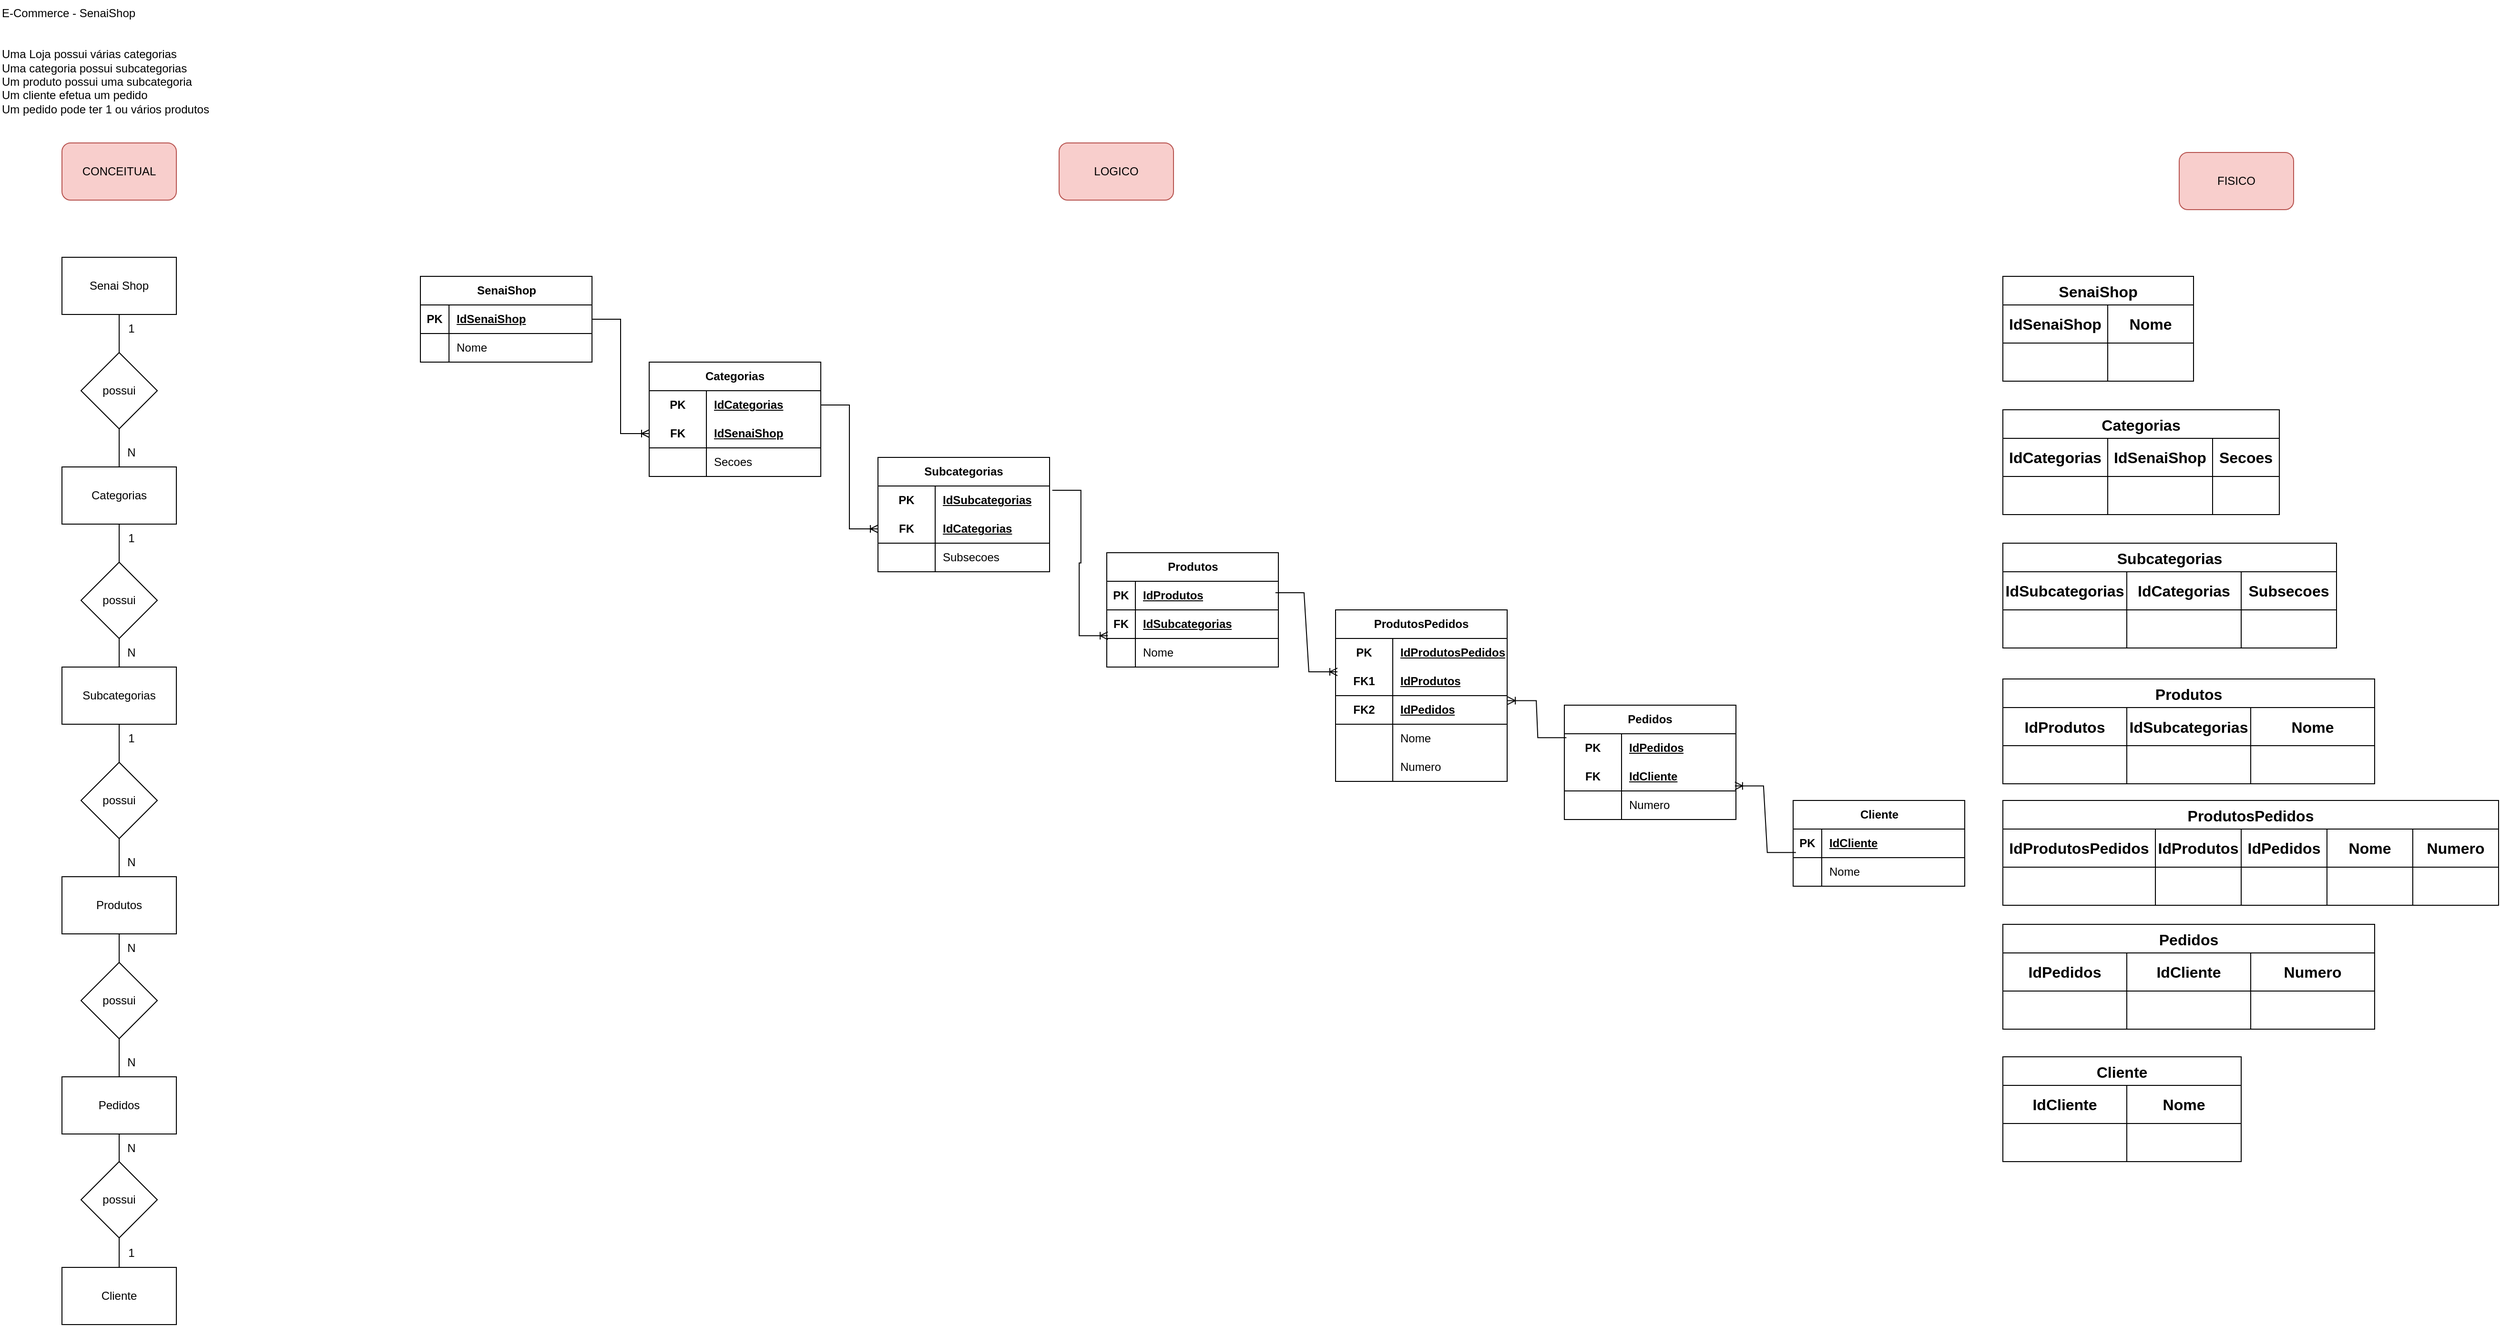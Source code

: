 <mxfile version="21.6.6" type="device">
  <diagram name="Página-1" id="VTCG7qT2dmFnGmBMgcL-">
    <mxGraphModel dx="2913" dy="1487" grid="1" gridSize="10" guides="1" tooltips="1" connect="1" arrows="1" fold="1" page="1" pageScale="1" pageWidth="827" pageHeight="1169" math="0" shadow="0">
      <root>
        <mxCell id="0" />
        <mxCell id="1" parent="0" />
        <mxCell id="jDjvd0wS-UU6e7tY1u6z-1" value="E-Commerce - SenaiShop&#xa;&#xa;&#xa;Uma Loja possui várias categorias&#xa;Uma categoria possui subcategorias&#xa;Um produto possui uma subcategoria&#xa;Um cliente efetua um pedido&#xa;Um pedido pode ter 1 ou vários produtos" style="text;whiteSpace=wrap;" parent="1" vertex="1">
          <mxGeometry x="289" width="250" height="140" as="geometry" />
        </mxCell>
        <mxCell id="jDjvd0wS-UU6e7tY1u6z-18" style="edgeStyle=orthogonalEdgeStyle;rounded=0;orthogonalLoop=1;jettySize=auto;html=1;entryX=0.5;entryY=0;entryDx=0;entryDy=0;endArrow=none;endFill=0;" parent="1" source="jDjvd0wS-UU6e7tY1u6z-2" target="jDjvd0wS-UU6e7tY1u6z-3" edge="1">
          <mxGeometry relative="1" as="geometry" />
        </mxCell>
        <mxCell id="jDjvd0wS-UU6e7tY1u6z-2" value="Senai Shop" style="rounded=0;whiteSpace=wrap;html=1;" parent="1" vertex="1">
          <mxGeometry x="354" y="270" width="120" height="60" as="geometry" />
        </mxCell>
        <mxCell id="jDjvd0wS-UU6e7tY1u6z-17" style="edgeStyle=orthogonalEdgeStyle;rounded=0;orthogonalLoop=1;jettySize=auto;html=1;entryX=0.5;entryY=0;entryDx=0;entryDy=0;endArrow=none;endFill=0;" parent="1" source="jDjvd0wS-UU6e7tY1u6z-3" target="jDjvd0wS-UU6e7tY1u6z-4" edge="1">
          <mxGeometry relative="1" as="geometry" />
        </mxCell>
        <mxCell id="jDjvd0wS-UU6e7tY1u6z-3" value="possui" style="rhombus;whiteSpace=wrap;html=1;" parent="1" vertex="1">
          <mxGeometry x="374" y="370" width="80" height="80" as="geometry" />
        </mxCell>
        <mxCell id="jDjvd0wS-UU6e7tY1u6z-16" style="edgeStyle=orthogonalEdgeStyle;rounded=0;orthogonalLoop=1;jettySize=auto;html=1;entryX=0.5;entryY=0;entryDx=0;entryDy=0;endArrow=none;endFill=0;" parent="1" source="jDjvd0wS-UU6e7tY1u6z-4" target="jDjvd0wS-UU6e7tY1u6z-5" edge="1">
          <mxGeometry relative="1" as="geometry" />
        </mxCell>
        <mxCell id="jDjvd0wS-UU6e7tY1u6z-4" value="Categorias" style="rounded=0;whiteSpace=wrap;html=1;" parent="1" vertex="1">
          <mxGeometry x="354" y="490" width="120" height="60" as="geometry" />
        </mxCell>
        <mxCell id="jDjvd0wS-UU6e7tY1u6z-15" style="edgeStyle=orthogonalEdgeStyle;rounded=0;orthogonalLoop=1;jettySize=auto;html=1;entryX=0.5;entryY=0;entryDx=0;entryDy=0;endArrow=none;endFill=0;" parent="1" source="jDjvd0wS-UU6e7tY1u6z-5" target="jDjvd0wS-UU6e7tY1u6z-6" edge="1">
          <mxGeometry relative="1" as="geometry" />
        </mxCell>
        <mxCell id="jDjvd0wS-UU6e7tY1u6z-5" value="possui" style="rhombus;whiteSpace=wrap;html=1;" parent="1" vertex="1">
          <mxGeometry x="374" y="590" width="80" height="80" as="geometry" />
        </mxCell>
        <mxCell id="jDjvd0wS-UU6e7tY1u6z-6" value="Subcategorias" style="rounded=0;whiteSpace=wrap;html=1;" parent="1" vertex="1">
          <mxGeometry x="354" y="700" width="120" height="60" as="geometry" />
        </mxCell>
        <mxCell id="jDjvd0wS-UU6e7tY1u6z-14" style="edgeStyle=orthogonalEdgeStyle;rounded=0;orthogonalLoop=1;jettySize=auto;html=1;entryX=0.5;entryY=1;entryDx=0;entryDy=0;endArrow=none;endFill=0;exitX=0.5;exitY=0;exitDx=0;exitDy=0;" parent="1" source="jDjvd0wS-UU6e7tY1u6z-7" target="jDjvd0wS-UU6e7tY1u6z-6" edge="1">
          <mxGeometry relative="1" as="geometry" />
        </mxCell>
        <mxCell id="jDjvd0wS-UU6e7tY1u6z-7" value="possui" style="rhombus;whiteSpace=wrap;html=1;" parent="1" vertex="1">
          <mxGeometry x="374" y="800" width="80" height="80" as="geometry" />
        </mxCell>
        <mxCell id="jDjvd0wS-UU6e7tY1u6z-13" style="edgeStyle=orthogonalEdgeStyle;rounded=0;orthogonalLoop=1;jettySize=auto;html=1;entryX=0.5;entryY=1;entryDx=0;entryDy=0;endArrow=none;endFill=0;" parent="1" source="jDjvd0wS-UU6e7tY1u6z-8" target="jDjvd0wS-UU6e7tY1u6z-7" edge="1">
          <mxGeometry relative="1" as="geometry" />
        </mxCell>
        <mxCell id="b1zNC6SxOzHcR_jnY-qI-3" value="" style="edgeStyle=orthogonalEdgeStyle;rounded=0;orthogonalLoop=1;jettySize=auto;html=1;endArrow=none;endFill=0;" parent="1" source="jDjvd0wS-UU6e7tY1u6z-8" target="jDjvd0wS-UU6e7tY1u6z-9" edge="1">
          <mxGeometry relative="1" as="geometry" />
        </mxCell>
        <mxCell id="jDjvd0wS-UU6e7tY1u6z-8" value="Produtos" style="rounded=0;whiteSpace=wrap;html=1;" parent="1" vertex="1">
          <mxGeometry x="354" y="920" width="120" height="60" as="geometry" />
        </mxCell>
        <mxCell id="b1zNC6SxOzHcR_jnY-qI-4" value="" style="edgeStyle=orthogonalEdgeStyle;rounded=0;orthogonalLoop=1;jettySize=auto;html=1;endArrow=none;endFill=0;" parent="1" source="jDjvd0wS-UU6e7tY1u6z-9" target="jDjvd0wS-UU6e7tY1u6z-10" edge="1">
          <mxGeometry relative="1" as="geometry" />
        </mxCell>
        <mxCell id="jDjvd0wS-UU6e7tY1u6z-9" value="possui" style="rhombus;whiteSpace=wrap;html=1;" parent="1" vertex="1">
          <mxGeometry x="374" y="1010" width="80" height="80" as="geometry" />
        </mxCell>
        <mxCell id="b1zNC6SxOzHcR_jnY-qI-10" value="" style="edgeStyle=orthogonalEdgeStyle;rounded=0;orthogonalLoop=1;jettySize=auto;html=1;endArrow=none;endFill=0;" parent="1" source="jDjvd0wS-UU6e7tY1u6z-10" target="b1zNC6SxOzHcR_jnY-qI-7" edge="1">
          <mxGeometry relative="1" as="geometry" />
        </mxCell>
        <mxCell id="jDjvd0wS-UU6e7tY1u6z-10" value="Pedidos" style="rounded=0;whiteSpace=wrap;html=1;" parent="1" vertex="1">
          <mxGeometry x="354" y="1130" width="120" height="60" as="geometry" />
        </mxCell>
        <mxCell id="jDjvd0wS-UU6e7tY1u6z-19" value="1" style="text;html=1;strokeColor=none;fillColor=none;align=center;verticalAlign=middle;whiteSpace=wrap;rounded=0;" parent="1" vertex="1">
          <mxGeometry x="414" y="330" width="26" height="30" as="geometry" />
        </mxCell>
        <mxCell id="jDjvd0wS-UU6e7tY1u6z-20" value="N" style="text;html=1;strokeColor=none;fillColor=none;align=center;verticalAlign=middle;whiteSpace=wrap;rounded=0;" parent="1" vertex="1">
          <mxGeometry x="414" y="460" width="26" height="30" as="geometry" />
        </mxCell>
        <mxCell id="jDjvd0wS-UU6e7tY1u6z-21" value="1" style="text;html=1;strokeColor=none;fillColor=none;align=center;verticalAlign=middle;whiteSpace=wrap;rounded=0;" parent="1" vertex="1">
          <mxGeometry x="414" y="550" width="26" height="30" as="geometry" />
        </mxCell>
        <mxCell id="jDjvd0wS-UU6e7tY1u6z-22" value="N" style="text;html=1;strokeColor=none;fillColor=none;align=center;verticalAlign=middle;whiteSpace=wrap;rounded=0;" parent="1" vertex="1">
          <mxGeometry x="414" y="670" width="26" height="30" as="geometry" />
        </mxCell>
        <mxCell id="jDjvd0wS-UU6e7tY1u6z-26" value="N" style="text;html=1;strokeColor=none;fillColor=none;align=center;verticalAlign=middle;whiteSpace=wrap;rounded=0;" parent="1" vertex="1">
          <mxGeometry x="414" y="890" width="26" height="30" as="geometry" />
        </mxCell>
        <mxCell id="b1zNC6SxOzHcR_jnY-qI-1" value="1" style="text;html=1;strokeColor=none;fillColor=none;align=center;verticalAlign=middle;whiteSpace=wrap;rounded=0;" parent="1" vertex="1">
          <mxGeometry x="414" y="760" width="26" height="30" as="geometry" />
        </mxCell>
        <mxCell id="b1zNC6SxOzHcR_jnY-qI-5" value="N" style="text;html=1;strokeColor=none;fillColor=none;align=center;verticalAlign=middle;whiteSpace=wrap;rounded=0;" parent="1" vertex="1">
          <mxGeometry x="414" y="980" width="26" height="30" as="geometry" />
        </mxCell>
        <mxCell id="b1zNC6SxOzHcR_jnY-qI-6" value="N" style="text;html=1;strokeColor=none;fillColor=none;align=center;verticalAlign=middle;whiteSpace=wrap;rounded=0;" parent="1" vertex="1">
          <mxGeometry x="414" y="1100" width="26" height="30" as="geometry" />
        </mxCell>
        <mxCell id="b1zNC6SxOzHcR_jnY-qI-11" value="" style="edgeStyle=orthogonalEdgeStyle;rounded=0;orthogonalLoop=1;jettySize=auto;html=1;endArrow=none;endFill=0;" parent="1" source="b1zNC6SxOzHcR_jnY-qI-7" target="b1zNC6SxOzHcR_jnY-qI-8" edge="1">
          <mxGeometry relative="1" as="geometry" />
        </mxCell>
        <mxCell id="b1zNC6SxOzHcR_jnY-qI-7" value="possui" style="rhombus;whiteSpace=wrap;html=1;" parent="1" vertex="1">
          <mxGeometry x="374" y="1219" width="80" height="80" as="geometry" />
        </mxCell>
        <mxCell id="b1zNC6SxOzHcR_jnY-qI-8" value="Cliente" style="rounded=0;whiteSpace=wrap;html=1;" parent="1" vertex="1">
          <mxGeometry x="354" y="1330" width="120" height="60" as="geometry" />
        </mxCell>
        <mxCell id="b1zNC6SxOzHcR_jnY-qI-12" value="N" style="text;html=1;strokeColor=none;fillColor=none;align=center;verticalAlign=middle;whiteSpace=wrap;rounded=0;" parent="1" vertex="1">
          <mxGeometry x="414" y="1190" width="26" height="30" as="geometry" />
        </mxCell>
        <mxCell id="b1zNC6SxOzHcR_jnY-qI-13" value="1" style="text;html=1;strokeColor=none;fillColor=none;align=center;verticalAlign=middle;whiteSpace=wrap;rounded=0;" parent="1" vertex="1">
          <mxGeometry x="414" y="1300" width="26" height="30" as="geometry" />
        </mxCell>
        <mxCell id="b1zNC6SxOzHcR_jnY-qI-14" value="CONCEITUAL" style="rounded=1;whiteSpace=wrap;html=1;fillColor=#f8cecc;strokeColor=#b85450;" parent="1" vertex="1">
          <mxGeometry x="354" y="150" width="120" height="60" as="geometry" />
        </mxCell>
        <mxCell id="b1zNC6SxOzHcR_jnY-qI-15" value="FISICO" style="rounded=1;whiteSpace=wrap;html=1;fillColor=#f8cecc;strokeColor=#b85450;" parent="1" vertex="1">
          <mxGeometry x="2575" y="160" width="120" height="60" as="geometry" />
        </mxCell>
        <mxCell id="b1zNC6SxOzHcR_jnY-qI-16" value="LOGICO" style="rounded=1;whiteSpace=wrap;html=1;fillColor=#f8cecc;strokeColor=#b85450;" parent="1" vertex="1">
          <mxGeometry x="1400" y="150" width="120" height="60" as="geometry" />
        </mxCell>
        <mxCell id="b1zNC6SxOzHcR_jnY-qI-17" value="SenaiShop" style="shape=table;startSize=30;container=1;collapsible=1;childLayout=tableLayout;fixedRows=1;rowLines=0;fontStyle=1;align=center;resizeLast=1;html=1;" parent="1" vertex="1">
          <mxGeometry x="730" y="290" width="180" height="90" as="geometry" />
        </mxCell>
        <mxCell id="b1zNC6SxOzHcR_jnY-qI-18" value="" style="shape=tableRow;horizontal=0;startSize=0;swimlaneHead=0;swimlaneBody=0;fillColor=none;collapsible=0;dropTarget=0;points=[[0,0.5],[1,0.5]];portConstraint=eastwest;top=0;left=0;right=0;bottom=1;" parent="b1zNC6SxOzHcR_jnY-qI-17" vertex="1">
          <mxGeometry y="30" width="180" height="30" as="geometry" />
        </mxCell>
        <mxCell id="b1zNC6SxOzHcR_jnY-qI-19" value="PK" style="shape=partialRectangle;connectable=0;fillColor=none;top=0;left=0;bottom=0;right=0;fontStyle=1;overflow=hidden;whiteSpace=wrap;html=1;" parent="b1zNC6SxOzHcR_jnY-qI-18" vertex="1">
          <mxGeometry width="30" height="30" as="geometry">
            <mxRectangle width="30" height="30" as="alternateBounds" />
          </mxGeometry>
        </mxCell>
        <mxCell id="b1zNC6SxOzHcR_jnY-qI-20" value="IdSenaiShop" style="shape=partialRectangle;connectable=0;fillColor=none;top=0;left=0;bottom=0;right=0;align=left;spacingLeft=6;fontStyle=5;overflow=hidden;whiteSpace=wrap;html=1;" parent="b1zNC6SxOzHcR_jnY-qI-18" vertex="1">
          <mxGeometry x="30" width="150" height="30" as="geometry">
            <mxRectangle width="150" height="30" as="alternateBounds" />
          </mxGeometry>
        </mxCell>
        <mxCell id="b1zNC6SxOzHcR_jnY-qI-21" value="" style="shape=tableRow;horizontal=0;startSize=0;swimlaneHead=0;swimlaneBody=0;fillColor=none;collapsible=0;dropTarget=0;points=[[0,0.5],[1,0.5]];portConstraint=eastwest;top=0;left=0;right=0;bottom=0;" parent="b1zNC6SxOzHcR_jnY-qI-17" vertex="1">
          <mxGeometry y="60" width="180" height="30" as="geometry" />
        </mxCell>
        <mxCell id="b1zNC6SxOzHcR_jnY-qI-22" value="" style="shape=partialRectangle;connectable=0;fillColor=none;top=0;left=0;bottom=0;right=0;editable=1;overflow=hidden;whiteSpace=wrap;html=1;" parent="b1zNC6SxOzHcR_jnY-qI-21" vertex="1">
          <mxGeometry width="30" height="30" as="geometry">
            <mxRectangle width="30" height="30" as="alternateBounds" />
          </mxGeometry>
        </mxCell>
        <mxCell id="b1zNC6SxOzHcR_jnY-qI-23" value="Nome" style="shape=partialRectangle;connectable=0;fillColor=none;top=0;left=0;bottom=0;right=0;align=left;spacingLeft=6;overflow=hidden;whiteSpace=wrap;html=1;" parent="b1zNC6SxOzHcR_jnY-qI-21" vertex="1">
          <mxGeometry x="30" width="150" height="30" as="geometry">
            <mxRectangle width="150" height="30" as="alternateBounds" />
          </mxGeometry>
        </mxCell>
        <mxCell id="b1zNC6SxOzHcR_jnY-qI-72" value="Categorias" style="shape=table;startSize=30;container=1;collapsible=1;childLayout=tableLayout;fixedRows=1;rowLines=0;fontStyle=1;align=center;resizeLast=1;html=1;whiteSpace=wrap;" parent="1" vertex="1">
          <mxGeometry x="970" y="380" width="180" height="120" as="geometry" />
        </mxCell>
        <mxCell id="b1zNC6SxOzHcR_jnY-qI-73" value="" style="shape=tableRow;horizontal=0;startSize=0;swimlaneHead=0;swimlaneBody=0;fillColor=none;collapsible=0;dropTarget=0;points=[[0,0.5],[1,0.5]];portConstraint=eastwest;top=0;left=0;right=0;bottom=0;html=1;" parent="b1zNC6SxOzHcR_jnY-qI-72" vertex="1">
          <mxGeometry y="30" width="180" height="30" as="geometry" />
        </mxCell>
        <mxCell id="b1zNC6SxOzHcR_jnY-qI-74" value="PK" style="shape=partialRectangle;connectable=0;fillColor=none;top=0;left=0;bottom=0;right=0;fontStyle=1;overflow=hidden;html=1;whiteSpace=wrap;" parent="b1zNC6SxOzHcR_jnY-qI-73" vertex="1">
          <mxGeometry width="60" height="30" as="geometry">
            <mxRectangle width="60" height="30" as="alternateBounds" />
          </mxGeometry>
        </mxCell>
        <mxCell id="b1zNC6SxOzHcR_jnY-qI-75" value="IdCategorias" style="shape=partialRectangle;connectable=0;fillColor=none;top=0;left=0;bottom=0;right=0;align=left;spacingLeft=6;fontStyle=5;overflow=hidden;html=1;whiteSpace=wrap;" parent="b1zNC6SxOzHcR_jnY-qI-73" vertex="1">
          <mxGeometry x="60" width="120" height="30" as="geometry">
            <mxRectangle width="120" height="30" as="alternateBounds" />
          </mxGeometry>
        </mxCell>
        <mxCell id="b1zNC6SxOzHcR_jnY-qI-76" value="" style="shape=tableRow;horizontal=0;startSize=0;swimlaneHead=0;swimlaneBody=0;fillColor=none;collapsible=0;dropTarget=0;points=[[0,0.5],[1,0.5]];portConstraint=eastwest;top=0;left=0;right=0;bottom=1;html=1;" parent="b1zNC6SxOzHcR_jnY-qI-72" vertex="1">
          <mxGeometry y="60" width="180" height="30" as="geometry" />
        </mxCell>
        <mxCell id="b1zNC6SxOzHcR_jnY-qI-77" value="FK" style="shape=partialRectangle;connectable=0;fillColor=none;top=0;left=0;bottom=0;right=0;fontStyle=1;overflow=hidden;html=1;whiteSpace=wrap;" parent="b1zNC6SxOzHcR_jnY-qI-76" vertex="1">
          <mxGeometry width="60" height="30" as="geometry">
            <mxRectangle width="60" height="30" as="alternateBounds" />
          </mxGeometry>
        </mxCell>
        <mxCell id="b1zNC6SxOzHcR_jnY-qI-78" value="IdSenaiShop" style="shape=partialRectangle;connectable=0;fillColor=none;top=0;left=0;bottom=0;right=0;align=left;spacingLeft=6;fontStyle=5;overflow=hidden;html=1;whiteSpace=wrap;" parent="b1zNC6SxOzHcR_jnY-qI-76" vertex="1">
          <mxGeometry x="60" width="120" height="30" as="geometry">
            <mxRectangle width="120" height="30" as="alternateBounds" />
          </mxGeometry>
        </mxCell>
        <mxCell id="b1zNC6SxOzHcR_jnY-qI-79" value="" style="shape=tableRow;horizontal=0;startSize=0;swimlaneHead=0;swimlaneBody=0;fillColor=none;collapsible=0;dropTarget=0;points=[[0,0.5],[1,0.5]];portConstraint=eastwest;top=0;left=0;right=0;bottom=0;html=1;" parent="b1zNC6SxOzHcR_jnY-qI-72" vertex="1">
          <mxGeometry y="90" width="180" height="30" as="geometry" />
        </mxCell>
        <mxCell id="b1zNC6SxOzHcR_jnY-qI-80" value="" style="shape=partialRectangle;connectable=0;fillColor=none;top=0;left=0;bottom=0;right=0;editable=1;overflow=hidden;html=1;whiteSpace=wrap;" parent="b1zNC6SxOzHcR_jnY-qI-79" vertex="1">
          <mxGeometry width="60" height="30" as="geometry">
            <mxRectangle width="60" height="30" as="alternateBounds" />
          </mxGeometry>
        </mxCell>
        <mxCell id="b1zNC6SxOzHcR_jnY-qI-81" value="Secoes" style="shape=partialRectangle;connectable=0;fillColor=none;top=0;left=0;bottom=0;right=0;align=left;spacingLeft=6;overflow=hidden;html=1;whiteSpace=wrap;" parent="b1zNC6SxOzHcR_jnY-qI-79" vertex="1">
          <mxGeometry x="60" width="120" height="30" as="geometry">
            <mxRectangle width="120" height="30" as="alternateBounds" />
          </mxGeometry>
        </mxCell>
        <mxCell id="b1zNC6SxOzHcR_jnY-qI-85" value="Subcategorias" style="shape=table;startSize=30;container=1;collapsible=1;childLayout=tableLayout;fixedRows=1;rowLines=0;fontStyle=1;align=center;resizeLast=1;html=1;whiteSpace=wrap;" parent="1" vertex="1">
          <mxGeometry x="1210" y="480" width="180" height="120" as="geometry" />
        </mxCell>
        <mxCell id="b1zNC6SxOzHcR_jnY-qI-86" value="" style="shape=tableRow;horizontal=0;startSize=0;swimlaneHead=0;swimlaneBody=0;fillColor=none;collapsible=0;dropTarget=0;points=[[0,0.5],[1,0.5]];portConstraint=eastwest;top=0;left=0;right=0;bottom=0;html=1;" parent="b1zNC6SxOzHcR_jnY-qI-85" vertex="1">
          <mxGeometry y="30" width="180" height="30" as="geometry" />
        </mxCell>
        <mxCell id="b1zNC6SxOzHcR_jnY-qI-87" value="PK" style="shape=partialRectangle;connectable=0;fillColor=none;top=0;left=0;bottom=0;right=0;fontStyle=1;overflow=hidden;html=1;whiteSpace=wrap;" parent="b1zNC6SxOzHcR_jnY-qI-86" vertex="1">
          <mxGeometry width="60" height="30" as="geometry">
            <mxRectangle width="60" height="30" as="alternateBounds" />
          </mxGeometry>
        </mxCell>
        <mxCell id="b1zNC6SxOzHcR_jnY-qI-88" value="IdSubcategorias" style="shape=partialRectangle;connectable=0;fillColor=none;top=0;left=0;bottom=0;right=0;align=left;spacingLeft=6;fontStyle=5;overflow=hidden;html=1;whiteSpace=wrap;" parent="b1zNC6SxOzHcR_jnY-qI-86" vertex="1">
          <mxGeometry x="60" width="120" height="30" as="geometry">
            <mxRectangle width="120" height="30" as="alternateBounds" />
          </mxGeometry>
        </mxCell>
        <mxCell id="b1zNC6SxOzHcR_jnY-qI-89" value="" style="shape=tableRow;horizontal=0;startSize=0;swimlaneHead=0;swimlaneBody=0;fillColor=none;collapsible=0;dropTarget=0;points=[[0,0.5],[1,0.5]];portConstraint=eastwest;top=0;left=0;right=0;bottom=1;html=1;" parent="b1zNC6SxOzHcR_jnY-qI-85" vertex="1">
          <mxGeometry y="60" width="180" height="30" as="geometry" />
        </mxCell>
        <mxCell id="b1zNC6SxOzHcR_jnY-qI-90" value="FK" style="shape=partialRectangle;connectable=0;fillColor=none;top=0;left=0;bottom=0;right=0;fontStyle=1;overflow=hidden;html=1;whiteSpace=wrap;" parent="b1zNC6SxOzHcR_jnY-qI-89" vertex="1">
          <mxGeometry width="60" height="30" as="geometry">
            <mxRectangle width="60" height="30" as="alternateBounds" />
          </mxGeometry>
        </mxCell>
        <mxCell id="b1zNC6SxOzHcR_jnY-qI-91" value="IdCategorias" style="shape=partialRectangle;connectable=0;fillColor=none;top=0;left=0;bottom=0;right=0;align=left;spacingLeft=6;fontStyle=5;overflow=hidden;html=1;whiteSpace=wrap;" parent="b1zNC6SxOzHcR_jnY-qI-89" vertex="1">
          <mxGeometry x="60" width="120" height="30" as="geometry">
            <mxRectangle width="120" height="30" as="alternateBounds" />
          </mxGeometry>
        </mxCell>
        <mxCell id="b1zNC6SxOzHcR_jnY-qI-92" value="" style="shape=tableRow;horizontal=0;startSize=0;swimlaneHead=0;swimlaneBody=0;fillColor=none;collapsible=0;dropTarget=0;points=[[0,0.5],[1,0.5]];portConstraint=eastwest;top=0;left=0;right=0;bottom=0;html=1;" parent="b1zNC6SxOzHcR_jnY-qI-85" vertex="1">
          <mxGeometry y="90" width="180" height="30" as="geometry" />
        </mxCell>
        <mxCell id="b1zNC6SxOzHcR_jnY-qI-93" value="" style="shape=partialRectangle;connectable=0;fillColor=none;top=0;left=0;bottom=0;right=0;editable=1;overflow=hidden;html=1;whiteSpace=wrap;" parent="b1zNC6SxOzHcR_jnY-qI-92" vertex="1">
          <mxGeometry width="60" height="30" as="geometry">
            <mxRectangle width="60" height="30" as="alternateBounds" />
          </mxGeometry>
        </mxCell>
        <mxCell id="b1zNC6SxOzHcR_jnY-qI-94" value="Subsecoes" style="shape=partialRectangle;connectable=0;fillColor=none;top=0;left=0;bottom=0;right=0;align=left;spacingLeft=6;overflow=hidden;html=1;whiteSpace=wrap;" parent="b1zNC6SxOzHcR_jnY-qI-92" vertex="1">
          <mxGeometry x="60" width="120" height="30" as="geometry">
            <mxRectangle width="120" height="30" as="alternateBounds" />
          </mxGeometry>
        </mxCell>
        <mxCell id="b1zNC6SxOzHcR_jnY-qI-134" value="" style="edgeStyle=entityRelationEdgeStyle;fontSize=12;html=1;endArrow=ERoneToMany;rounded=0;exitX=1;exitY=0.5;exitDx=0;exitDy=0;entryX=0;entryY=0.5;entryDx=0;entryDy=0;" parent="1" source="b1zNC6SxOzHcR_jnY-qI-18" target="b1zNC6SxOzHcR_jnY-qI-76" edge="1">
          <mxGeometry width="100" height="100" relative="1" as="geometry">
            <mxPoint x="850" y="590" as="sourcePoint" />
            <mxPoint x="950" y="490" as="targetPoint" />
          </mxGeometry>
        </mxCell>
        <mxCell id="b1zNC6SxOzHcR_jnY-qI-135" value="" style="edgeStyle=entityRelationEdgeStyle;fontSize=12;html=1;endArrow=ERoneToMany;rounded=0;exitX=1;exitY=0.5;exitDx=0;exitDy=0;entryX=0;entryY=0.5;entryDx=0;entryDy=0;" parent="1" source="b1zNC6SxOzHcR_jnY-qI-73" target="b1zNC6SxOzHcR_jnY-qI-89" edge="1">
          <mxGeometry width="100" height="100" relative="1" as="geometry">
            <mxPoint x="1190" y="620" as="sourcePoint" />
            <mxPoint x="1290" y="520" as="targetPoint" />
          </mxGeometry>
        </mxCell>
        <mxCell id="b1zNC6SxOzHcR_jnY-qI-138" value="" style="edgeStyle=entityRelationEdgeStyle;fontSize=12;html=1;endArrow=none;startArrow=ERoneToMany;rounded=0;exitX=0.994;exitY=0.823;exitDx=0;exitDy=0;entryX=0.016;entryY=0.822;entryDx=0;entryDy=0;exitPerimeter=0;endFill=0;entryPerimeter=0;" parent="1" source="SqtnwuiZVfrjU2EL_W-7-31" target="SqtnwuiZVfrjU2EL_W-7-62" edge="1">
          <mxGeometry width="100" height="100" relative="1" as="geometry">
            <mxPoint x="2108.74" y="818.88" as="sourcePoint" />
            <mxPoint x="2170" y="875" as="targetPoint" />
          </mxGeometry>
        </mxCell>
        <mxCell id="b1zNC6SxOzHcR_jnY-qI-139" value="SenaiShop" style="shape=table;startSize=30;container=1;collapsible=0;childLayout=tableLayout;strokeColor=default;fontSize=16;fontStyle=1" parent="1" vertex="1">
          <mxGeometry x="2390" y="290" width="200" height="110" as="geometry" />
        </mxCell>
        <mxCell id="b1zNC6SxOzHcR_jnY-qI-140" value="" style="shape=tableRow;horizontal=0;startSize=0;swimlaneHead=0;swimlaneBody=0;strokeColor=inherit;top=0;left=0;bottom=0;right=0;collapsible=0;dropTarget=0;fillColor=none;points=[[0,0.5],[1,0.5]];portConstraint=eastwest;fontSize=16;" parent="b1zNC6SxOzHcR_jnY-qI-139" vertex="1">
          <mxGeometry y="30" width="200" height="40" as="geometry" />
        </mxCell>
        <mxCell id="b1zNC6SxOzHcR_jnY-qI-141" value="&lt;b&gt;IdSenaiShop&lt;/b&gt;" style="shape=partialRectangle;html=1;whiteSpace=wrap;connectable=0;strokeColor=inherit;overflow=hidden;fillColor=none;top=0;left=0;bottom=0;right=0;pointerEvents=1;fontSize=16;" parent="b1zNC6SxOzHcR_jnY-qI-140" vertex="1">
          <mxGeometry width="110" height="40" as="geometry">
            <mxRectangle width="110" height="40" as="alternateBounds" />
          </mxGeometry>
        </mxCell>
        <mxCell id="b1zNC6SxOzHcR_jnY-qI-142" value="&lt;b&gt;Nome&lt;/b&gt;" style="shape=partialRectangle;html=1;whiteSpace=wrap;connectable=0;strokeColor=inherit;overflow=hidden;fillColor=none;top=0;left=0;bottom=0;right=0;pointerEvents=1;fontSize=16;" parent="b1zNC6SxOzHcR_jnY-qI-140" vertex="1">
          <mxGeometry x="110" width="90" height="40" as="geometry">
            <mxRectangle width="90" height="40" as="alternateBounds" />
          </mxGeometry>
        </mxCell>
        <mxCell id="b1zNC6SxOzHcR_jnY-qI-144" value="" style="shape=tableRow;horizontal=0;startSize=0;swimlaneHead=0;swimlaneBody=0;strokeColor=inherit;top=0;left=0;bottom=0;right=0;collapsible=0;dropTarget=0;fillColor=none;points=[[0,0.5],[1,0.5]];portConstraint=eastwest;fontSize=16;" parent="b1zNC6SxOzHcR_jnY-qI-139" vertex="1">
          <mxGeometry y="70" width="200" height="40" as="geometry" />
        </mxCell>
        <mxCell id="b1zNC6SxOzHcR_jnY-qI-145" value="" style="shape=partialRectangle;html=1;whiteSpace=wrap;connectable=0;strokeColor=inherit;overflow=hidden;fillColor=none;top=0;left=0;bottom=0;right=0;pointerEvents=1;fontSize=16;" parent="b1zNC6SxOzHcR_jnY-qI-144" vertex="1">
          <mxGeometry width="110" height="40" as="geometry">
            <mxRectangle width="110" height="40" as="alternateBounds" />
          </mxGeometry>
        </mxCell>
        <mxCell id="b1zNC6SxOzHcR_jnY-qI-146" value="" style="shape=partialRectangle;html=1;whiteSpace=wrap;connectable=0;strokeColor=inherit;overflow=hidden;fillColor=none;top=0;left=0;bottom=0;right=0;pointerEvents=1;fontSize=16;" parent="b1zNC6SxOzHcR_jnY-qI-144" vertex="1">
          <mxGeometry x="110" width="90" height="40" as="geometry">
            <mxRectangle width="90" height="40" as="alternateBounds" />
          </mxGeometry>
        </mxCell>
        <mxCell id="b1zNC6SxOzHcR_jnY-qI-152" value="Categorias" style="shape=table;startSize=30;container=1;collapsible=0;childLayout=tableLayout;strokeColor=default;fontSize=16;fontStyle=1" parent="1" vertex="1">
          <mxGeometry x="2390" y="430" width="290" height="110" as="geometry" />
        </mxCell>
        <mxCell id="b1zNC6SxOzHcR_jnY-qI-153" value="" style="shape=tableRow;horizontal=0;startSize=0;swimlaneHead=0;swimlaneBody=0;strokeColor=inherit;top=0;left=0;bottom=0;right=0;collapsible=0;dropTarget=0;fillColor=none;points=[[0,0.5],[1,0.5]];portConstraint=eastwest;fontSize=16;" parent="b1zNC6SxOzHcR_jnY-qI-152" vertex="1">
          <mxGeometry y="30" width="290" height="40" as="geometry" />
        </mxCell>
        <mxCell id="b1zNC6SxOzHcR_jnY-qI-154" value="&lt;b&gt;IdCategorias&lt;/b&gt;" style="shape=partialRectangle;html=1;whiteSpace=wrap;connectable=0;strokeColor=inherit;overflow=hidden;fillColor=none;top=0;left=0;bottom=0;right=0;pointerEvents=1;fontSize=16;" parent="b1zNC6SxOzHcR_jnY-qI-153" vertex="1">
          <mxGeometry width="110" height="40" as="geometry">
            <mxRectangle width="110" height="40" as="alternateBounds" />
          </mxGeometry>
        </mxCell>
        <mxCell id="b1zNC6SxOzHcR_jnY-qI-155" value="&lt;b&gt;IdSenaiShop&lt;/b&gt;" style="shape=partialRectangle;html=1;whiteSpace=wrap;connectable=0;strokeColor=inherit;overflow=hidden;fillColor=none;top=0;left=0;bottom=0;right=0;pointerEvents=1;fontSize=16;" parent="b1zNC6SxOzHcR_jnY-qI-153" vertex="1">
          <mxGeometry x="110" width="110" height="40" as="geometry">
            <mxRectangle width="110" height="40" as="alternateBounds" />
          </mxGeometry>
        </mxCell>
        <mxCell id="b1zNC6SxOzHcR_jnY-qI-156" value="&lt;b&gt;Secoes&lt;/b&gt;" style="shape=partialRectangle;html=1;whiteSpace=wrap;connectable=0;strokeColor=inherit;overflow=hidden;fillColor=none;top=0;left=0;bottom=0;right=0;pointerEvents=1;fontSize=16;" parent="b1zNC6SxOzHcR_jnY-qI-153" vertex="1">
          <mxGeometry x="220" width="70" height="40" as="geometry">
            <mxRectangle width="70" height="40" as="alternateBounds" />
          </mxGeometry>
        </mxCell>
        <mxCell id="b1zNC6SxOzHcR_jnY-qI-157" value="" style="shape=tableRow;horizontal=0;startSize=0;swimlaneHead=0;swimlaneBody=0;strokeColor=inherit;top=0;left=0;bottom=0;right=0;collapsible=0;dropTarget=0;fillColor=none;points=[[0,0.5],[1,0.5]];portConstraint=eastwest;fontSize=16;" parent="b1zNC6SxOzHcR_jnY-qI-152" vertex="1">
          <mxGeometry y="70" width="290" height="40" as="geometry" />
        </mxCell>
        <mxCell id="b1zNC6SxOzHcR_jnY-qI-158" value="" style="shape=partialRectangle;html=1;whiteSpace=wrap;connectable=0;strokeColor=inherit;overflow=hidden;fillColor=none;top=0;left=0;bottom=0;right=0;pointerEvents=1;fontSize=16;" parent="b1zNC6SxOzHcR_jnY-qI-157" vertex="1">
          <mxGeometry width="110" height="40" as="geometry">
            <mxRectangle width="110" height="40" as="alternateBounds" />
          </mxGeometry>
        </mxCell>
        <mxCell id="b1zNC6SxOzHcR_jnY-qI-159" value="" style="shape=partialRectangle;html=1;whiteSpace=wrap;connectable=0;strokeColor=inherit;overflow=hidden;fillColor=none;top=0;left=0;bottom=0;right=0;pointerEvents=1;fontSize=16;" parent="b1zNC6SxOzHcR_jnY-qI-157" vertex="1">
          <mxGeometry x="110" width="110" height="40" as="geometry">
            <mxRectangle width="110" height="40" as="alternateBounds" />
          </mxGeometry>
        </mxCell>
        <mxCell id="b1zNC6SxOzHcR_jnY-qI-160" value="" style="shape=partialRectangle;html=1;whiteSpace=wrap;connectable=0;strokeColor=inherit;overflow=hidden;fillColor=none;top=0;left=0;bottom=0;right=0;pointerEvents=1;fontSize=16;" parent="b1zNC6SxOzHcR_jnY-qI-157" vertex="1">
          <mxGeometry x="220" width="70" height="40" as="geometry">
            <mxRectangle width="70" height="40" as="alternateBounds" />
          </mxGeometry>
        </mxCell>
        <mxCell id="b1zNC6SxOzHcR_jnY-qI-165" value="Subcategorias" style="shape=table;startSize=30;container=1;collapsible=0;childLayout=tableLayout;strokeColor=default;fontSize=16;fontStyle=1" parent="1" vertex="1">
          <mxGeometry x="2390" y="570" width="350" height="110" as="geometry" />
        </mxCell>
        <mxCell id="b1zNC6SxOzHcR_jnY-qI-166" value="" style="shape=tableRow;horizontal=0;startSize=0;swimlaneHead=0;swimlaneBody=0;strokeColor=inherit;top=0;left=0;bottom=0;right=0;collapsible=0;dropTarget=0;fillColor=none;points=[[0,0.5],[1,0.5]];portConstraint=eastwest;fontSize=16;" parent="b1zNC6SxOzHcR_jnY-qI-165" vertex="1">
          <mxGeometry y="30" width="350" height="40" as="geometry" />
        </mxCell>
        <mxCell id="b1zNC6SxOzHcR_jnY-qI-167" value="&lt;b&gt;IdSubcategorias&lt;/b&gt;" style="shape=partialRectangle;html=1;whiteSpace=wrap;connectable=0;strokeColor=inherit;overflow=hidden;fillColor=none;top=0;left=0;bottom=0;right=0;pointerEvents=1;fontSize=16;" parent="b1zNC6SxOzHcR_jnY-qI-166" vertex="1">
          <mxGeometry width="130" height="40" as="geometry">
            <mxRectangle width="130" height="40" as="alternateBounds" />
          </mxGeometry>
        </mxCell>
        <mxCell id="b1zNC6SxOzHcR_jnY-qI-168" value="&lt;b&gt;IdCategorias&lt;/b&gt;" style="shape=partialRectangle;html=1;whiteSpace=wrap;connectable=0;strokeColor=inherit;overflow=hidden;fillColor=none;top=0;left=0;bottom=0;right=0;pointerEvents=1;fontSize=16;" parent="b1zNC6SxOzHcR_jnY-qI-166" vertex="1">
          <mxGeometry x="130" width="120" height="40" as="geometry">
            <mxRectangle width="120" height="40" as="alternateBounds" />
          </mxGeometry>
        </mxCell>
        <mxCell id="b1zNC6SxOzHcR_jnY-qI-169" value="&lt;b&gt;Subsecoes&lt;/b&gt;" style="shape=partialRectangle;html=1;whiteSpace=wrap;connectable=0;strokeColor=inherit;overflow=hidden;fillColor=none;top=0;left=0;bottom=0;right=0;pointerEvents=1;fontSize=16;" parent="b1zNC6SxOzHcR_jnY-qI-166" vertex="1">
          <mxGeometry x="250" width="100" height="40" as="geometry">
            <mxRectangle width="100" height="40" as="alternateBounds" />
          </mxGeometry>
        </mxCell>
        <mxCell id="b1zNC6SxOzHcR_jnY-qI-170" value="" style="shape=tableRow;horizontal=0;startSize=0;swimlaneHead=0;swimlaneBody=0;strokeColor=inherit;top=0;left=0;bottom=0;right=0;collapsible=0;dropTarget=0;fillColor=none;points=[[0,0.5],[1,0.5]];portConstraint=eastwest;fontSize=16;" parent="b1zNC6SxOzHcR_jnY-qI-165" vertex="1">
          <mxGeometry y="70" width="350" height="40" as="geometry" />
        </mxCell>
        <mxCell id="b1zNC6SxOzHcR_jnY-qI-171" value="" style="shape=partialRectangle;html=1;whiteSpace=wrap;connectable=0;strokeColor=inherit;overflow=hidden;fillColor=none;top=0;left=0;bottom=0;right=0;pointerEvents=1;fontSize=16;" parent="b1zNC6SxOzHcR_jnY-qI-170" vertex="1">
          <mxGeometry width="130" height="40" as="geometry">
            <mxRectangle width="130" height="40" as="alternateBounds" />
          </mxGeometry>
        </mxCell>
        <mxCell id="b1zNC6SxOzHcR_jnY-qI-172" value="" style="shape=partialRectangle;html=1;whiteSpace=wrap;connectable=0;strokeColor=inherit;overflow=hidden;fillColor=none;top=0;left=0;bottom=0;right=0;pointerEvents=1;fontSize=16;" parent="b1zNC6SxOzHcR_jnY-qI-170" vertex="1">
          <mxGeometry x="130" width="120" height="40" as="geometry">
            <mxRectangle width="120" height="40" as="alternateBounds" />
          </mxGeometry>
        </mxCell>
        <mxCell id="b1zNC6SxOzHcR_jnY-qI-173" value="" style="shape=partialRectangle;html=1;whiteSpace=wrap;connectable=0;strokeColor=inherit;overflow=hidden;fillColor=none;top=0;left=0;bottom=0;right=0;pointerEvents=1;fontSize=16;" parent="b1zNC6SxOzHcR_jnY-qI-170" vertex="1">
          <mxGeometry x="250" width="100" height="40" as="geometry">
            <mxRectangle width="100" height="40" as="alternateBounds" />
          </mxGeometry>
        </mxCell>
        <mxCell id="b1zNC6SxOzHcR_jnY-qI-174" value="Produtos" style="shape=table;startSize=30;container=1;collapsible=0;childLayout=tableLayout;strokeColor=default;fontSize=16;fontStyle=1" parent="1" vertex="1">
          <mxGeometry x="2390" y="712.5" width="390" height="110" as="geometry" />
        </mxCell>
        <mxCell id="b1zNC6SxOzHcR_jnY-qI-175" value="" style="shape=tableRow;horizontal=0;startSize=0;swimlaneHead=0;swimlaneBody=0;strokeColor=inherit;top=0;left=0;bottom=0;right=0;collapsible=0;dropTarget=0;fillColor=none;points=[[0,0.5],[1,0.5]];portConstraint=eastwest;fontSize=16;" parent="b1zNC6SxOzHcR_jnY-qI-174" vertex="1">
          <mxGeometry y="30" width="390" height="40" as="geometry" />
        </mxCell>
        <mxCell id="b1zNC6SxOzHcR_jnY-qI-176" value="&lt;b&gt;IdProdutos&lt;/b&gt;" style="shape=partialRectangle;html=1;whiteSpace=wrap;connectable=0;strokeColor=inherit;overflow=hidden;fillColor=none;top=0;left=0;bottom=0;right=0;pointerEvents=1;fontSize=16;" parent="b1zNC6SxOzHcR_jnY-qI-175" vertex="1">
          <mxGeometry width="130" height="40" as="geometry">
            <mxRectangle width="130" height="40" as="alternateBounds" />
          </mxGeometry>
        </mxCell>
        <mxCell id="SqtnwuiZVfrjU2EL_W-7-53" value="&lt;b&gt;IdSubcategorias&lt;/b&gt;" style="shape=partialRectangle;html=1;whiteSpace=wrap;connectable=0;strokeColor=inherit;overflow=hidden;fillColor=none;top=0;left=0;bottom=0;right=0;pointerEvents=1;fontSize=16;" vertex="1" parent="b1zNC6SxOzHcR_jnY-qI-175">
          <mxGeometry x="130" width="130" height="40" as="geometry">
            <mxRectangle width="130" height="40" as="alternateBounds" />
          </mxGeometry>
        </mxCell>
        <mxCell id="SqtnwuiZVfrjU2EL_W-7-55" value="&lt;b&gt;Nome&lt;/b&gt;" style="shape=partialRectangle;html=1;whiteSpace=wrap;connectable=0;strokeColor=inherit;overflow=hidden;fillColor=none;top=0;left=0;bottom=0;right=0;pointerEvents=1;fontSize=16;" vertex="1" parent="b1zNC6SxOzHcR_jnY-qI-175">
          <mxGeometry x="260" width="130" height="40" as="geometry">
            <mxRectangle width="130" height="40" as="alternateBounds" />
          </mxGeometry>
        </mxCell>
        <mxCell id="b1zNC6SxOzHcR_jnY-qI-179" value="" style="shape=tableRow;horizontal=0;startSize=0;swimlaneHead=0;swimlaneBody=0;strokeColor=inherit;top=0;left=0;bottom=0;right=0;collapsible=0;dropTarget=0;fillColor=none;points=[[0,0.5],[1,0.5]];portConstraint=eastwest;fontSize=16;" parent="b1zNC6SxOzHcR_jnY-qI-174" vertex="1">
          <mxGeometry y="70" width="390" height="40" as="geometry" />
        </mxCell>
        <mxCell id="b1zNC6SxOzHcR_jnY-qI-180" value="" style="shape=partialRectangle;html=1;whiteSpace=wrap;connectable=0;strokeColor=inherit;overflow=hidden;fillColor=none;top=0;left=0;bottom=0;right=0;pointerEvents=1;fontSize=16;" parent="b1zNC6SxOzHcR_jnY-qI-179" vertex="1">
          <mxGeometry width="130" height="40" as="geometry">
            <mxRectangle width="130" height="40" as="alternateBounds" />
          </mxGeometry>
        </mxCell>
        <mxCell id="SqtnwuiZVfrjU2EL_W-7-54" style="shape=partialRectangle;html=1;whiteSpace=wrap;connectable=0;strokeColor=inherit;overflow=hidden;fillColor=none;top=0;left=0;bottom=0;right=0;pointerEvents=1;fontSize=16;" vertex="1" parent="b1zNC6SxOzHcR_jnY-qI-179">
          <mxGeometry x="130" width="130" height="40" as="geometry">
            <mxRectangle width="130" height="40" as="alternateBounds" />
          </mxGeometry>
        </mxCell>
        <mxCell id="SqtnwuiZVfrjU2EL_W-7-56" style="shape=partialRectangle;html=1;whiteSpace=wrap;connectable=0;strokeColor=inherit;overflow=hidden;fillColor=none;top=0;left=0;bottom=0;right=0;pointerEvents=1;fontSize=16;" vertex="1" parent="b1zNC6SxOzHcR_jnY-qI-179">
          <mxGeometry x="260" width="130" height="40" as="geometry">
            <mxRectangle width="130" height="40" as="alternateBounds" />
          </mxGeometry>
        </mxCell>
        <mxCell id="b1zNC6SxOzHcR_jnY-qI-185" value="Pedidos" style="shape=table;startSize=30;container=1;collapsible=0;childLayout=tableLayout;strokeColor=default;fontSize=16;fontStyle=1" parent="1" vertex="1">
          <mxGeometry x="2390" y="970" width="390" height="110" as="geometry" />
        </mxCell>
        <mxCell id="b1zNC6SxOzHcR_jnY-qI-186" value="" style="shape=tableRow;horizontal=0;startSize=0;swimlaneHead=0;swimlaneBody=0;strokeColor=inherit;top=0;left=0;bottom=0;right=0;collapsible=0;dropTarget=0;fillColor=none;points=[[0,0.5],[1,0.5]];portConstraint=eastwest;fontSize=16;" parent="b1zNC6SxOzHcR_jnY-qI-185" vertex="1">
          <mxGeometry y="30" width="390" height="40" as="geometry" />
        </mxCell>
        <mxCell id="b1zNC6SxOzHcR_jnY-qI-187" value="&lt;b&gt;IdPedidos&lt;/b&gt;" style="shape=partialRectangle;html=1;whiteSpace=wrap;connectable=0;strokeColor=inherit;overflow=hidden;fillColor=none;top=0;left=0;bottom=0;right=0;pointerEvents=1;fontSize=16;" parent="b1zNC6SxOzHcR_jnY-qI-186" vertex="1">
          <mxGeometry width="130" height="40" as="geometry">
            <mxRectangle width="130" height="40" as="alternateBounds" />
          </mxGeometry>
        </mxCell>
        <mxCell id="SqtnwuiZVfrjU2EL_W-7-57" value="&lt;b&gt;IdCliente&lt;/b&gt;" style="shape=partialRectangle;html=1;whiteSpace=wrap;connectable=0;strokeColor=inherit;overflow=hidden;fillColor=none;top=0;left=0;bottom=0;right=0;pointerEvents=1;fontSize=16;" vertex="1" parent="b1zNC6SxOzHcR_jnY-qI-186">
          <mxGeometry x="130" width="130" height="40" as="geometry">
            <mxRectangle width="130" height="40" as="alternateBounds" />
          </mxGeometry>
        </mxCell>
        <mxCell id="SqtnwuiZVfrjU2EL_W-7-59" value="&lt;b&gt;Numero&lt;/b&gt;" style="shape=partialRectangle;html=1;whiteSpace=wrap;connectable=0;strokeColor=inherit;overflow=hidden;fillColor=none;top=0;left=0;bottom=0;right=0;pointerEvents=1;fontSize=16;" vertex="1" parent="b1zNC6SxOzHcR_jnY-qI-186">
          <mxGeometry x="260" width="130" height="40" as="geometry">
            <mxRectangle width="130" height="40" as="alternateBounds" />
          </mxGeometry>
        </mxCell>
        <mxCell id="b1zNC6SxOzHcR_jnY-qI-191" value="" style="shape=tableRow;horizontal=0;startSize=0;swimlaneHead=0;swimlaneBody=0;strokeColor=inherit;top=0;left=0;bottom=0;right=0;collapsible=0;dropTarget=0;fillColor=none;points=[[0,0.5],[1,0.5]];portConstraint=eastwest;fontSize=16;" parent="b1zNC6SxOzHcR_jnY-qI-185" vertex="1">
          <mxGeometry y="70" width="390" height="40" as="geometry" />
        </mxCell>
        <mxCell id="b1zNC6SxOzHcR_jnY-qI-192" value="" style="shape=partialRectangle;html=1;whiteSpace=wrap;connectable=0;strokeColor=inherit;overflow=hidden;fillColor=none;top=0;left=0;bottom=0;right=0;pointerEvents=1;fontSize=16;" parent="b1zNC6SxOzHcR_jnY-qI-191" vertex="1">
          <mxGeometry width="130" height="40" as="geometry">
            <mxRectangle width="130" height="40" as="alternateBounds" />
          </mxGeometry>
        </mxCell>
        <mxCell id="SqtnwuiZVfrjU2EL_W-7-58" style="shape=partialRectangle;html=1;whiteSpace=wrap;connectable=0;strokeColor=inherit;overflow=hidden;fillColor=none;top=0;left=0;bottom=0;right=0;pointerEvents=1;fontSize=16;" vertex="1" parent="b1zNC6SxOzHcR_jnY-qI-191">
          <mxGeometry x="130" width="130" height="40" as="geometry">
            <mxRectangle width="130" height="40" as="alternateBounds" />
          </mxGeometry>
        </mxCell>
        <mxCell id="SqtnwuiZVfrjU2EL_W-7-60" style="shape=partialRectangle;html=1;whiteSpace=wrap;connectable=0;strokeColor=inherit;overflow=hidden;fillColor=none;top=0;left=0;bottom=0;right=0;pointerEvents=1;fontSize=16;" vertex="1" parent="b1zNC6SxOzHcR_jnY-qI-191">
          <mxGeometry x="260" width="130" height="40" as="geometry">
            <mxRectangle width="130" height="40" as="alternateBounds" />
          </mxGeometry>
        </mxCell>
        <mxCell id="b1zNC6SxOzHcR_jnY-qI-196" value="Cliente" style="shape=table;startSize=30;container=1;collapsible=0;childLayout=tableLayout;strokeColor=default;fontSize=16;fontStyle=1" parent="1" vertex="1">
          <mxGeometry x="2390" y="1109" width="250" height="110" as="geometry" />
        </mxCell>
        <mxCell id="b1zNC6SxOzHcR_jnY-qI-197" value="" style="shape=tableRow;horizontal=0;startSize=0;swimlaneHead=0;swimlaneBody=0;strokeColor=inherit;top=0;left=0;bottom=0;right=0;collapsible=0;dropTarget=0;fillColor=none;points=[[0,0.5],[1,0.5]];portConstraint=eastwest;fontSize=16;" parent="b1zNC6SxOzHcR_jnY-qI-196" vertex="1">
          <mxGeometry y="30" width="250" height="40" as="geometry" />
        </mxCell>
        <mxCell id="b1zNC6SxOzHcR_jnY-qI-198" value="&lt;b&gt;IdCliente&lt;/b&gt;" style="shape=partialRectangle;html=1;whiteSpace=wrap;connectable=0;strokeColor=inherit;overflow=hidden;fillColor=none;top=0;left=0;bottom=0;right=0;pointerEvents=1;fontSize=16;" parent="b1zNC6SxOzHcR_jnY-qI-197" vertex="1">
          <mxGeometry width="130" height="40" as="geometry">
            <mxRectangle width="130" height="40" as="alternateBounds" />
          </mxGeometry>
        </mxCell>
        <mxCell id="b1zNC6SxOzHcR_jnY-qI-199" value="&lt;b&gt;Nome&lt;/b&gt;" style="shape=partialRectangle;html=1;whiteSpace=wrap;connectable=0;strokeColor=inherit;overflow=hidden;fillColor=none;top=0;left=0;bottom=0;right=0;pointerEvents=1;fontSize=16;" parent="b1zNC6SxOzHcR_jnY-qI-197" vertex="1">
          <mxGeometry x="130" width="120" height="40" as="geometry">
            <mxRectangle width="120" height="40" as="alternateBounds" />
          </mxGeometry>
        </mxCell>
        <mxCell id="b1zNC6SxOzHcR_jnY-qI-201" value="" style="shape=tableRow;horizontal=0;startSize=0;swimlaneHead=0;swimlaneBody=0;strokeColor=inherit;top=0;left=0;bottom=0;right=0;collapsible=0;dropTarget=0;fillColor=none;points=[[0,0.5],[1,0.5]];portConstraint=eastwest;fontSize=16;" parent="b1zNC6SxOzHcR_jnY-qI-196" vertex="1">
          <mxGeometry y="70" width="250" height="40" as="geometry" />
        </mxCell>
        <mxCell id="b1zNC6SxOzHcR_jnY-qI-202" value="" style="shape=partialRectangle;html=1;whiteSpace=wrap;connectable=0;strokeColor=inherit;overflow=hidden;fillColor=none;top=0;left=0;bottom=0;right=0;pointerEvents=1;fontSize=16;" parent="b1zNC6SxOzHcR_jnY-qI-201" vertex="1">
          <mxGeometry width="130" height="40" as="geometry">
            <mxRectangle width="130" height="40" as="alternateBounds" />
          </mxGeometry>
        </mxCell>
        <mxCell id="b1zNC6SxOzHcR_jnY-qI-203" value="" style="shape=partialRectangle;html=1;whiteSpace=wrap;connectable=0;strokeColor=inherit;overflow=hidden;fillColor=none;top=0;left=0;bottom=0;right=0;pointerEvents=1;fontSize=16;" parent="b1zNC6SxOzHcR_jnY-qI-201" vertex="1">
          <mxGeometry x="130" width="120" height="40" as="geometry">
            <mxRectangle width="120" height="40" as="alternateBounds" />
          </mxGeometry>
        </mxCell>
        <mxCell id="lBGbsxkgbPtJz8PAR9zV-1" value="ProdutosPedidos" style="shape=table;startSize=30;container=1;collapsible=1;childLayout=tableLayout;fixedRows=1;rowLines=0;fontStyle=1;align=center;resizeLast=1;html=1;whiteSpace=wrap;" parent="1" vertex="1">
          <mxGeometry x="1690" y="640" width="180" height="180" as="geometry" />
        </mxCell>
        <mxCell id="lBGbsxkgbPtJz8PAR9zV-2" value="" style="shape=tableRow;horizontal=0;startSize=0;swimlaneHead=0;swimlaneBody=0;fillColor=none;collapsible=0;dropTarget=0;points=[[0,0.5],[1,0.5]];portConstraint=eastwest;top=0;left=0;right=0;bottom=0;html=1;" parent="lBGbsxkgbPtJz8PAR9zV-1" vertex="1">
          <mxGeometry y="30" width="180" height="30" as="geometry" />
        </mxCell>
        <mxCell id="lBGbsxkgbPtJz8PAR9zV-3" value="PK" style="shape=partialRectangle;connectable=0;fillColor=none;top=0;left=0;bottom=0;right=0;fontStyle=1;overflow=hidden;html=1;whiteSpace=wrap;" parent="lBGbsxkgbPtJz8PAR9zV-2" vertex="1">
          <mxGeometry width="60" height="30" as="geometry">
            <mxRectangle width="60" height="30" as="alternateBounds" />
          </mxGeometry>
        </mxCell>
        <mxCell id="lBGbsxkgbPtJz8PAR9zV-4" value="IdProdutosPedidos" style="shape=partialRectangle;connectable=0;fillColor=none;top=0;left=0;bottom=0;right=0;align=left;spacingLeft=6;fontStyle=5;overflow=hidden;html=1;whiteSpace=wrap;" parent="lBGbsxkgbPtJz8PAR9zV-2" vertex="1">
          <mxGeometry x="60" width="120" height="30" as="geometry">
            <mxRectangle width="120" height="30" as="alternateBounds" />
          </mxGeometry>
        </mxCell>
        <mxCell id="lBGbsxkgbPtJz8PAR9zV-5" value="" style="shape=tableRow;horizontal=0;startSize=0;swimlaneHead=0;swimlaneBody=0;fillColor=none;collapsible=0;dropTarget=0;points=[[0,0.5],[1,0.5]];portConstraint=eastwest;top=0;left=0;right=0;bottom=1;html=1;" parent="lBGbsxkgbPtJz8PAR9zV-1" vertex="1">
          <mxGeometry y="60" width="180" height="30" as="geometry" />
        </mxCell>
        <mxCell id="lBGbsxkgbPtJz8PAR9zV-6" value="FK1" style="shape=partialRectangle;connectable=0;fillColor=none;top=0;left=0;bottom=0;right=0;fontStyle=1;overflow=hidden;html=1;whiteSpace=wrap;" parent="lBGbsxkgbPtJz8PAR9zV-5" vertex="1">
          <mxGeometry width="60" height="30" as="geometry">
            <mxRectangle width="60" height="30" as="alternateBounds" />
          </mxGeometry>
        </mxCell>
        <mxCell id="lBGbsxkgbPtJz8PAR9zV-7" value="IdProdutos" style="shape=partialRectangle;connectable=0;fillColor=none;top=0;left=0;bottom=0;right=0;align=left;spacingLeft=6;fontStyle=5;overflow=hidden;html=1;whiteSpace=wrap;" parent="lBGbsxkgbPtJz8PAR9zV-5" vertex="1">
          <mxGeometry x="60" width="120" height="30" as="geometry">
            <mxRectangle width="120" height="30" as="alternateBounds" />
          </mxGeometry>
        </mxCell>
        <mxCell id="lBGbsxkgbPtJz8PAR9zV-14" style="shape=tableRow;horizontal=0;startSize=0;swimlaneHead=0;swimlaneBody=0;fillColor=none;collapsible=0;dropTarget=0;points=[[0,0.5],[1,0.5]];portConstraint=eastwest;top=0;left=0;right=0;bottom=1;html=1;" parent="lBGbsxkgbPtJz8PAR9zV-1" vertex="1">
          <mxGeometry y="90" width="180" height="30" as="geometry" />
        </mxCell>
        <mxCell id="lBGbsxkgbPtJz8PAR9zV-15" value="FK2" style="shape=partialRectangle;connectable=0;fillColor=none;top=0;left=0;bottom=0;right=0;fontStyle=1;overflow=hidden;html=1;whiteSpace=wrap;" parent="lBGbsxkgbPtJz8PAR9zV-14" vertex="1">
          <mxGeometry width="60" height="30" as="geometry">
            <mxRectangle width="60" height="30" as="alternateBounds" />
          </mxGeometry>
        </mxCell>
        <mxCell id="lBGbsxkgbPtJz8PAR9zV-16" value="IdPedidos" style="shape=partialRectangle;connectable=0;fillColor=none;top=0;left=0;bottom=0;right=0;align=left;spacingLeft=6;fontStyle=5;overflow=hidden;html=1;whiteSpace=wrap;" parent="lBGbsxkgbPtJz8PAR9zV-14" vertex="1">
          <mxGeometry x="60" width="120" height="30" as="geometry">
            <mxRectangle width="120" height="30" as="alternateBounds" />
          </mxGeometry>
        </mxCell>
        <mxCell id="lBGbsxkgbPtJz8PAR9zV-8" value="" style="shape=tableRow;horizontal=0;startSize=0;swimlaneHead=0;swimlaneBody=0;fillColor=none;collapsible=0;dropTarget=0;points=[[0,0.5],[1,0.5]];portConstraint=eastwest;top=0;left=0;right=0;bottom=0;html=1;" parent="lBGbsxkgbPtJz8PAR9zV-1" vertex="1">
          <mxGeometry y="120" width="180" height="30" as="geometry" />
        </mxCell>
        <mxCell id="lBGbsxkgbPtJz8PAR9zV-9" value="" style="shape=partialRectangle;connectable=0;fillColor=none;top=0;left=0;bottom=0;right=0;editable=1;overflow=hidden;html=1;whiteSpace=wrap;" parent="lBGbsxkgbPtJz8PAR9zV-8" vertex="1">
          <mxGeometry width="60" height="30" as="geometry">
            <mxRectangle width="60" height="30" as="alternateBounds" />
          </mxGeometry>
        </mxCell>
        <mxCell id="lBGbsxkgbPtJz8PAR9zV-10" value="Nome" style="shape=partialRectangle;connectable=0;fillColor=none;top=0;left=0;bottom=0;right=0;align=left;spacingLeft=6;overflow=hidden;html=1;whiteSpace=wrap;" parent="lBGbsxkgbPtJz8PAR9zV-8" vertex="1">
          <mxGeometry x="60" width="120" height="30" as="geometry">
            <mxRectangle width="120" height="30" as="alternateBounds" />
          </mxGeometry>
        </mxCell>
        <mxCell id="lBGbsxkgbPtJz8PAR9zV-11" value="" style="shape=tableRow;horizontal=0;startSize=0;swimlaneHead=0;swimlaneBody=0;fillColor=none;collapsible=0;dropTarget=0;points=[[0,0.5],[1,0.5]];portConstraint=eastwest;top=0;left=0;right=0;bottom=0;html=1;" parent="lBGbsxkgbPtJz8PAR9zV-1" vertex="1">
          <mxGeometry y="150" width="180" height="30" as="geometry" />
        </mxCell>
        <mxCell id="lBGbsxkgbPtJz8PAR9zV-12" value="" style="shape=partialRectangle;connectable=0;fillColor=none;top=0;left=0;bottom=0;right=0;editable=1;overflow=hidden;html=1;whiteSpace=wrap;" parent="lBGbsxkgbPtJz8PAR9zV-11" vertex="1">
          <mxGeometry width="60" height="30" as="geometry">
            <mxRectangle width="60" height="30" as="alternateBounds" />
          </mxGeometry>
        </mxCell>
        <mxCell id="lBGbsxkgbPtJz8PAR9zV-13" value="Numero" style="shape=partialRectangle;connectable=0;fillColor=none;top=0;left=0;bottom=0;right=0;align=left;spacingLeft=6;overflow=hidden;html=1;whiteSpace=wrap;" parent="lBGbsxkgbPtJz8PAR9zV-11" vertex="1">
          <mxGeometry x="60" width="120" height="30" as="geometry">
            <mxRectangle width="120" height="30" as="alternateBounds" />
          </mxGeometry>
        </mxCell>
        <mxCell id="lBGbsxkgbPtJz8PAR9zV-29" value="" style="edgeStyle=entityRelationEdgeStyle;fontSize=12;html=1;endArrow=ERoneToMany;rounded=0;exitX=1.016;exitY=0.148;exitDx=0;exitDy=0;exitPerimeter=0;entryX=0.006;entryY=0.906;entryDx=0;entryDy=0;entryPerimeter=0;" parent="1" source="b1zNC6SxOzHcR_jnY-qI-86" target="SqtnwuiZVfrjU2EL_W-7-50" edge="1">
          <mxGeometry width="100" height="100" relative="1" as="geometry">
            <mxPoint x="1340" y="780" as="sourcePoint" />
            <mxPoint x="1448.02" y="622.01" as="targetPoint" />
          </mxGeometry>
        </mxCell>
        <mxCell id="lBGbsxkgbPtJz8PAR9zV-30" value="" style="edgeStyle=entityRelationEdgeStyle;fontSize=12;html=1;endArrow=ERoneToMany;rounded=0;entryX=0.011;entryY=0.167;entryDx=0;entryDy=0;entryPerimeter=0;exitX=0.983;exitY=0.067;exitDx=0;exitDy=0;exitPerimeter=0;" parent="1" target="lBGbsxkgbPtJz8PAR9zV-5" edge="1">
          <mxGeometry width="100" height="100" relative="1" as="geometry">
            <mxPoint x="1626.94" y="622.01" as="sourcePoint" />
            <mxPoint x="1650" y="730" as="targetPoint" />
          </mxGeometry>
        </mxCell>
        <mxCell id="lBGbsxkgbPtJz8PAR9zV-31" value="" style="edgeStyle=entityRelationEdgeStyle;fontSize=12;html=1;endArrow=ERoneToMany;rounded=0;exitX=0.012;exitY=0.139;exitDx=0;exitDy=0;exitPerimeter=0;entryX=1.003;entryY=0.174;entryDx=0;entryDy=0;entryPerimeter=0;" parent="1" source="SqtnwuiZVfrjU2EL_W-7-28" target="lBGbsxkgbPtJz8PAR9zV-14" edge="1">
          <mxGeometry width="100" height="100" relative="1" as="geometry">
            <mxPoint x="1822.34" y="991.13" as="sourcePoint" />
            <mxPoint x="1760" y="908.88" as="targetPoint" />
            <Array as="points">
              <mxPoint x="1811.08" y="952.97" />
              <mxPoint x="1801.08" y="952.97" />
            </Array>
          </mxGeometry>
        </mxCell>
        <mxCell id="lBGbsxkgbPtJz8PAR9zV-32" value="ProdutosPedidos" style="shape=table;startSize=30;container=1;collapsible=0;childLayout=tableLayout;strokeColor=default;fontSize=16;fontStyle=1" parent="1" vertex="1">
          <mxGeometry x="2390" y="840" width="520" height="110" as="geometry" />
        </mxCell>
        <mxCell id="lBGbsxkgbPtJz8PAR9zV-33" value="" style="shape=tableRow;horizontal=0;startSize=0;swimlaneHead=0;swimlaneBody=0;strokeColor=inherit;top=0;left=0;bottom=0;right=0;collapsible=0;dropTarget=0;fillColor=none;points=[[0,0.5],[1,0.5]];portConstraint=eastwest;fontSize=16;" parent="lBGbsxkgbPtJz8PAR9zV-32" vertex="1">
          <mxGeometry y="30" width="520" height="40" as="geometry" />
        </mxCell>
        <mxCell id="lBGbsxkgbPtJz8PAR9zV-34" value="&lt;b&gt;IdProdutosPedidos&lt;/b&gt;" style="shape=partialRectangle;html=1;whiteSpace=wrap;connectable=0;strokeColor=inherit;overflow=hidden;fillColor=none;top=0;left=0;bottom=0;right=0;pointerEvents=1;fontSize=16;" parent="lBGbsxkgbPtJz8PAR9zV-33" vertex="1">
          <mxGeometry width="160" height="40" as="geometry">
            <mxRectangle width="160" height="40" as="alternateBounds" />
          </mxGeometry>
        </mxCell>
        <mxCell id="lBGbsxkgbPtJz8PAR9zV-35" value="&lt;b&gt;IdProdutos&lt;/b&gt;" style="shape=partialRectangle;html=1;whiteSpace=wrap;connectable=0;strokeColor=inherit;overflow=hidden;fillColor=none;top=0;left=0;bottom=0;right=0;pointerEvents=1;fontSize=16;" parent="lBGbsxkgbPtJz8PAR9zV-33" vertex="1">
          <mxGeometry x="160" width="90" height="40" as="geometry">
            <mxRectangle width="90" height="40" as="alternateBounds" />
          </mxGeometry>
        </mxCell>
        <mxCell id="lBGbsxkgbPtJz8PAR9zV-36" value="&lt;b&gt;IdPedidos&lt;/b&gt;" style="shape=partialRectangle;html=1;whiteSpace=wrap;connectable=0;strokeColor=inherit;overflow=hidden;fillColor=none;top=0;left=0;bottom=0;right=0;pointerEvents=1;fontSize=16;" parent="lBGbsxkgbPtJz8PAR9zV-33" vertex="1">
          <mxGeometry x="250" width="90" height="40" as="geometry">
            <mxRectangle width="90" height="40" as="alternateBounds" />
          </mxGeometry>
        </mxCell>
        <mxCell id="lBGbsxkgbPtJz8PAR9zV-45" value="&lt;b&gt;Nome&lt;/b&gt;" style="shape=partialRectangle;html=1;whiteSpace=wrap;connectable=0;strokeColor=inherit;overflow=hidden;fillColor=none;top=0;left=0;bottom=0;right=0;pointerEvents=1;fontSize=16;" parent="lBGbsxkgbPtJz8PAR9zV-33" vertex="1">
          <mxGeometry x="340" width="90" height="40" as="geometry">
            <mxRectangle width="90" height="40" as="alternateBounds" />
          </mxGeometry>
        </mxCell>
        <mxCell id="lBGbsxkgbPtJz8PAR9zV-48" value="&lt;b&gt;Numero&lt;/b&gt;" style="shape=partialRectangle;html=1;whiteSpace=wrap;connectable=0;strokeColor=inherit;overflow=hidden;fillColor=none;top=0;left=0;bottom=0;right=0;pointerEvents=1;fontSize=16;" parent="lBGbsxkgbPtJz8PAR9zV-33" vertex="1">
          <mxGeometry x="430" width="90" height="40" as="geometry">
            <mxRectangle width="90" height="40" as="alternateBounds" />
          </mxGeometry>
        </mxCell>
        <mxCell id="lBGbsxkgbPtJz8PAR9zV-37" value="" style="shape=tableRow;horizontal=0;startSize=0;swimlaneHead=0;swimlaneBody=0;strokeColor=inherit;top=0;left=0;bottom=0;right=0;collapsible=0;dropTarget=0;fillColor=none;points=[[0,0.5],[1,0.5]];portConstraint=eastwest;fontSize=16;" parent="lBGbsxkgbPtJz8PAR9zV-32" vertex="1">
          <mxGeometry y="70" width="520" height="40" as="geometry" />
        </mxCell>
        <mxCell id="lBGbsxkgbPtJz8PAR9zV-38" value="" style="shape=partialRectangle;html=1;whiteSpace=wrap;connectable=0;strokeColor=inherit;overflow=hidden;fillColor=none;top=0;left=0;bottom=0;right=0;pointerEvents=1;fontSize=16;" parent="lBGbsxkgbPtJz8PAR9zV-37" vertex="1">
          <mxGeometry width="160" height="40" as="geometry">
            <mxRectangle width="160" height="40" as="alternateBounds" />
          </mxGeometry>
        </mxCell>
        <mxCell id="lBGbsxkgbPtJz8PAR9zV-39" value="" style="shape=partialRectangle;html=1;whiteSpace=wrap;connectable=0;strokeColor=inherit;overflow=hidden;fillColor=none;top=0;left=0;bottom=0;right=0;pointerEvents=1;fontSize=16;" parent="lBGbsxkgbPtJz8PAR9zV-37" vertex="1">
          <mxGeometry x="160" width="90" height="40" as="geometry">
            <mxRectangle width="90" height="40" as="alternateBounds" />
          </mxGeometry>
        </mxCell>
        <mxCell id="lBGbsxkgbPtJz8PAR9zV-40" value="" style="shape=partialRectangle;html=1;whiteSpace=wrap;connectable=0;strokeColor=inherit;overflow=hidden;fillColor=none;top=0;left=0;bottom=0;right=0;pointerEvents=1;fontSize=16;" parent="lBGbsxkgbPtJz8PAR9zV-37" vertex="1">
          <mxGeometry x="250" width="90" height="40" as="geometry">
            <mxRectangle width="90" height="40" as="alternateBounds" />
          </mxGeometry>
        </mxCell>
        <mxCell id="lBGbsxkgbPtJz8PAR9zV-46" style="shape=partialRectangle;html=1;whiteSpace=wrap;connectable=0;strokeColor=inherit;overflow=hidden;fillColor=none;top=0;left=0;bottom=0;right=0;pointerEvents=1;fontSize=16;" parent="lBGbsxkgbPtJz8PAR9zV-37" vertex="1">
          <mxGeometry x="340" width="90" height="40" as="geometry">
            <mxRectangle width="90" height="40" as="alternateBounds" />
          </mxGeometry>
        </mxCell>
        <mxCell id="lBGbsxkgbPtJz8PAR9zV-49" style="shape=partialRectangle;html=1;whiteSpace=wrap;connectable=0;strokeColor=inherit;overflow=hidden;fillColor=none;top=0;left=0;bottom=0;right=0;pointerEvents=1;fontSize=16;" parent="lBGbsxkgbPtJz8PAR9zV-37" vertex="1">
          <mxGeometry x="430" width="90" height="40" as="geometry">
            <mxRectangle width="90" height="40" as="alternateBounds" />
          </mxGeometry>
        </mxCell>
        <mxCell id="SqtnwuiZVfrjU2EL_W-7-27" value="Pedidos" style="shape=table;startSize=30;container=1;collapsible=1;childLayout=tableLayout;fixedRows=1;rowLines=0;fontStyle=1;align=center;resizeLast=1;html=1;whiteSpace=wrap;" vertex="1" parent="1">
          <mxGeometry x="1930" y="740" width="180" height="120" as="geometry" />
        </mxCell>
        <mxCell id="SqtnwuiZVfrjU2EL_W-7-28" value="" style="shape=tableRow;horizontal=0;startSize=0;swimlaneHead=0;swimlaneBody=0;fillColor=none;collapsible=0;dropTarget=0;points=[[0,0.5],[1,0.5]];portConstraint=eastwest;top=0;left=0;right=0;bottom=0;html=1;" vertex="1" parent="SqtnwuiZVfrjU2EL_W-7-27">
          <mxGeometry y="30" width="180" height="30" as="geometry" />
        </mxCell>
        <mxCell id="SqtnwuiZVfrjU2EL_W-7-29" value="PK" style="shape=partialRectangle;connectable=0;fillColor=none;top=0;left=0;bottom=0;right=0;fontStyle=1;overflow=hidden;html=1;whiteSpace=wrap;" vertex="1" parent="SqtnwuiZVfrjU2EL_W-7-28">
          <mxGeometry width="60" height="30" as="geometry">
            <mxRectangle width="60" height="30" as="alternateBounds" />
          </mxGeometry>
        </mxCell>
        <mxCell id="SqtnwuiZVfrjU2EL_W-7-30" value="IdPedidos" style="shape=partialRectangle;connectable=0;fillColor=none;top=0;left=0;bottom=0;right=0;align=left;spacingLeft=6;fontStyle=5;overflow=hidden;html=1;whiteSpace=wrap;" vertex="1" parent="SqtnwuiZVfrjU2EL_W-7-28">
          <mxGeometry x="60" width="120" height="30" as="geometry">
            <mxRectangle width="120" height="30" as="alternateBounds" />
          </mxGeometry>
        </mxCell>
        <mxCell id="SqtnwuiZVfrjU2EL_W-7-31" value="" style="shape=tableRow;horizontal=0;startSize=0;swimlaneHead=0;swimlaneBody=0;fillColor=none;collapsible=0;dropTarget=0;points=[[0,0.5],[1,0.5]];portConstraint=eastwest;top=0;left=0;right=0;bottom=1;html=1;" vertex="1" parent="SqtnwuiZVfrjU2EL_W-7-27">
          <mxGeometry y="60" width="180" height="30" as="geometry" />
        </mxCell>
        <mxCell id="SqtnwuiZVfrjU2EL_W-7-32" value="FK" style="shape=partialRectangle;connectable=0;fillColor=none;top=0;left=0;bottom=0;right=0;fontStyle=1;overflow=hidden;html=1;whiteSpace=wrap;" vertex="1" parent="SqtnwuiZVfrjU2EL_W-7-31">
          <mxGeometry width="60" height="30" as="geometry">
            <mxRectangle width="60" height="30" as="alternateBounds" />
          </mxGeometry>
        </mxCell>
        <mxCell id="SqtnwuiZVfrjU2EL_W-7-33" value="IdCliente" style="shape=partialRectangle;connectable=0;fillColor=none;top=0;left=0;bottom=0;right=0;align=left;spacingLeft=6;fontStyle=5;overflow=hidden;html=1;whiteSpace=wrap;" vertex="1" parent="SqtnwuiZVfrjU2EL_W-7-31">
          <mxGeometry x="60" width="120" height="30" as="geometry">
            <mxRectangle width="120" height="30" as="alternateBounds" />
          </mxGeometry>
        </mxCell>
        <mxCell id="SqtnwuiZVfrjU2EL_W-7-34" value="" style="shape=tableRow;horizontal=0;startSize=0;swimlaneHead=0;swimlaneBody=0;fillColor=none;collapsible=0;dropTarget=0;points=[[0,0.5],[1,0.5]];portConstraint=eastwest;top=0;left=0;right=0;bottom=0;html=1;" vertex="1" parent="SqtnwuiZVfrjU2EL_W-7-27">
          <mxGeometry y="90" width="180" height="30" as="geometry" />
        </mxCell>
        <mxCell id="SqtnwuiZVfrjU2EL_W-7-35" value="" style="shape=partialRectangle;connectable=0;fillColor=none;top=0;left=0;bottom=0;right=0;editable=1;overflow=hidden;html=1;whiteSpace=wrap;" vertex="1" parent="SqtnwuiZVfrjU2EL_W-7-34">
          <mxGeometry width="60" height="30" as="geometry">
            <mxRectangle width="60" height="30" as="alternateBounds" />
          </mxGeometry>
        </mxCell>
        <mxCell id="SqtnwuiZVfrjU2EL_W-7-36" value="Numero" style="shape=partialRectangle;connectable=0;fillColor=none;top=0;left=0;bottom=0;right=0;align=left;spacingLeft=6;overflow=hidden;html=1;whiteSpace=wrap;" vertex="1" parent="SqtnwuiZVfrjU2EL_W-7-34">
          <mxGeometry x="60" width="120" height="30" as="geometry">
            <mxRectangle width="120" height="30" as="alternateBounds" />
          </mxGeometry>
        </mxCell>
        <mxCell id="SqtnwuiZVfrjU2EL_W-7-40" value="Produtos" style="shape=table;startSize=30;container=1;collapsible=1;childLayout=tableLayout;fixedRows=1;rowLines=0;fontStyle=1;align=center;resizeLast=1;html=1;" vertex="1" parent="1">
          <mxGeometry x="1450" y="580" width="180" height="120" as="geometry" />
        </mxCell>
        <mxCell id="SqtnwuiZVfrjU2EL_W-7-41" value="" style="shape=tableRow;horizontal=0;startSize=0;swimlaneHead=0;swimlaneBody=0;fillColor=none;collapsible=0;dropTarget=0;points=[[0,0.5],[1,0.5]];portConstraint=eastwest;top=0;left=0;right=0;bottom=1;" vertex="1" parent="SqtnwuiZVfrjU2EL_W-7-40">
          <mxGeometry y="30" width="180" height="30" as="geometry" />
        </mxCell>
        <mxCell id="SqtnwuiZVfrjU2EL_W-7-42" value="PK" style="shape=partialRectangle;connectable=0;fillColor=none;top=0;left=0;bottom=0;right=0;fontStyle=1;overflow=hidden;whiteSpace=wrap;html=1;" vertex="1" parent="SqtnwuiZVfrjU2EL_W-7-41">
          <mxGeometry width="30" height="30" as="geometry">
            <mxRectangle width="30" height="30" as="alternateBounds" />
          </mxGeometry>
        </mxCell>
        <mxCell id="SqtnwuiZVfrjU2EL_W-7-43" value="IdProdutos" style="shape=partialRectangle;connectable=0;fillColor=none;top=0;left=0;bottom=0;right=0;align=left;spacingLeft=6;fontStyle=5;overflow=hidden;whiteSpace=wrap;html=1;" vertex="1" parent="SqtnwuiZVfrjU2EL_W-7-41">
          <mxGeometry x="30" width="150" height="30" as="geometry">
            <mxRectangle width="150" height="30" as="alternateBounds" />
          </mxGeometry>
        </mxCell>
        <mxCell id="SqtnwuiZVfrjU2EL_W-7-50" style="shape=tableRow;horizontal=0;startSize=0;swimlaneHead=0;swimlaneBody=0;fillColor=none;collapsible=0;dropTarget=0;points=[[0,0.5],[1,0.5]];portConstraint=eastwest;top=0;left=0;right=0;bottom=1;" vertex="1" parent="SqtnwuiZVfrjU2EL_W-7-40">
          <mxGeometry y="60" width="180" height="30" as="geometry" />
        </mxCell>
        <mxCell id="SqtnwuiZVfrjU2EL_W-7-51" value="FK" style="shape=partialRectangle;connectable=0;fillColor=none;top=0;left=0;bottom=0;right=0;fontStyle=1;overflow=hidden;whiteSpace=wrap;html=1;" vertex="1" parent="SqtnwuiZVfrjU2EL_W-7-50">
          <mxGeometry width="30" height="30" as="geometry">
            <mxRectangle width="30" height="30" as="alternateBounds" />
          </mxGeometry>
        </mxCell>
        <mxCell id="SqtnwuiZVfrjU2EL_W-7-52" value="IdSubcategorias" style="shape=partialRectangle;connectable=0;fillColor=none;top=0;left=0;bottom=0;right=0;align=left;spacingLeft=6;fontStyle=5;overflow=hidden;whiteSpace=wrap;html=1;" vertex="1" parent="SqtnwuiZVfrjU2EL_W-7-50">
          <mxGeometry x="30" width="150" height="30" as="geometry">
            <mxRectangle width="150" height="30" as="alternateBounds" />
          </mxGeometry>
        </mxCell>
        <mxCell id="SqtnwuiZVfrjU2EL_W-7-44" value="" style="shape=tableRow;horizontal=0;startSize=0;swimlaneHead=0;swimlaneBody=0;fillColor=none;collapsible=0;dropTarget=0;points=[[0,0.5],[1,0.5]];portConstraint=eastwest;top=0;left=0;right=0;bottom=0;" vertex="1" parent="SqtnwuiZVfrjU2EL_W-7-40">
          <mxGeometry y="90" width="180" height="30" as="geometry" />
        </mxCell>
        <mxCell id="SqtnwuiZVfrjU2EL_W-7-45" value="" style="shape=partialRectangle;connectable=0;fillColor=none;top=0;left=0;bottom=0;right=0;editable=1;overflow=hidden;whiteSpace=wrap;html=1;" vertex="1" parent="SqtnwuiZVfrjU2EL_W-7-44">
          <mxGeometry width="30" height="30" as="geometry">
            <mxRectangle width="30" height="30" as="alternateBounds" />
          </mxGeometry>
        </mxCell>
        <mxCell id="SqtnwuiZVfrjU2EL_W-7-46" value="Nome" style="shape=partialRectangle;connectable=0;fillColor=none;top=0;left=0;bottom=0;right=0;align=left;spacingLeft=6;overflow=hidden;whiteSpace=wrap;html=1;" vertex="1" parent="SqtnwuiZVfrjU2EL_W-7-44">
          <mxGeometry x="30" width="150" height="30" as="geometry">
            <mxRectangle width="150" height="30" as="alternateBounds" />
          </mxGeometry>
        </mxCell>
        <mxCell id="SqtnwuiZVfrjU2EL_W-7-61" value="Cliente" style="shape=table;startSize=30;container=1;collapsible=1;childLayout=tableLayout;fixedRows=1;rowLines=0;fontStyle=1;align=center;resizeLast=1;html=1;" vertex="1" parent="1">
          <mxGeometry x="2170" y="840" width="180" height="90" as="geometry" />
        </mxCell>
        <mxCell id="SqtnwuiZVfrjU2EL_W-7-62" value="" style="shape=tableRow;horizontal=0;startSize=0;swimlaneHead=0;swimlaneBody=0;fillColor=none;collapsible=0;dropTarget=0;points=[[0,0.5],[1,0.5]];portConstraint=eastwest;top=0;left=0;right=0;bottom=1;" vertex="1" parent="SqtnwuiZVfrjU2EL_W-7-61">
          <mxGeometry y="30" width="180" height="30" as="geometry" />
        </mxCell>
        <mxCell id="SqtnwuiZVfrjU2EL_W-7-63" value="PK" style="shape=partialRectangle;connectable=0;fillColor=none;top=0;left=0;bottom=0;right=0;fontStyle=1;overflow=hidden;whiteSpace=wrap;html=1;" vertex="1" parent="SqtnwuiZVfrjU2EL_W-7-62">
          <mxGeometry width="30" height="30" as="geometry">
            <mxRectangle width="30" height="30" as="alternateBounds" />
          </mxGeometry>
        </mxCell>
        <mxCell id="SqtnwuiZVfrjU2EL_W-7-64" value="IdCliente" style="shape=partialRectangle;connectable=0;fillColor=none;top=0;left=0;bottom=0;right=0;align=left;spacingLeft=6;fontStyle=5;overflow=hidden;whiteSpace=wrap;html=1;" vertex="1" parent="SqtnwuiZVfrjU2EL_W-7-62">
          <mxGeometry x="30" width="150" height="30" as="geometry">
            <mxRectangle width="150" height="30" as="alternateBounds" />
          </mxGeometry>
        </mxCell>
        <mxCell id="SqtnwuiZVfrjU2EL_W-7-65" value="" style="shape=tableRow;horizontal=0;startSize=0;swimlaneHead=0;swimlaneBody=0;fillColor=none;collapsible=0;dropTarget=0;points=[[0,0.5],[1,0.5]];portConstraint=eastwest;top=0;left=0;right=0;bottom=0;" vertex="1" parent="SqtnwuiZVfrjU2EL_W-7-61">
          <mxGeometry y="60" width="180" height="30" as="geometry" />
        </mxCell>
        <mxCell id="SqtnwuiZVfrjU2EL_W-7-66" value="" style="shape=partialRectangle;connectable=0;fillColor=none;top=0;left=0;bottom=0;right=0;editable=1;overflow=hidden;whiteSpace=wrap;html=1;" vertex="1" parent="SqtnwuiZVfrjU2EL_W-7-65">
          <mxGeometry width="30" height="30" as="geometry">
            <mxRectangle width="30" height="30" as="alternateBounds" />
          </mxGeometry>
        </mxCell>
        <mxCell id="SqtnwuiZVfrjU2EL_W-7-67" value="Nome" style="shape=partialRectangle;connectable=0;fillColor=none;top=0;left=0;bottom=0;right=0;align=left;spacingLeft=6;overflow=hidden;whiteSpace=wrap;html=1;" vertex="1" parent="SqtnwuiZVfrjU2EL_W-7-65">
          <mxGeometry x="30" width="150" height="30" as="geometry">
            <mxRectangle width="150" height="30" as="alternateBounds" />
          </mxGeometry>
        </mxCell>
      </root>
    </mxGraphModel>
  </diagram>
</mxfile>
